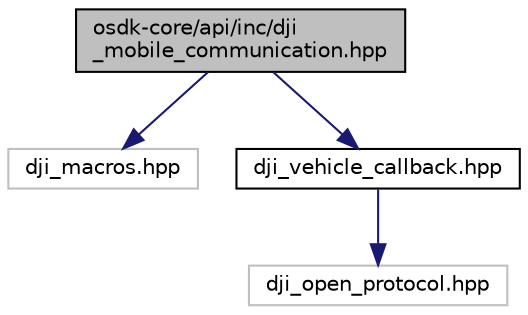 digraph "osdk-core/api/inc/dji_mobile_communication.hpp"
{
 // INTERACTIVE_SVG=YES
 // LATEX_PDF_SIZE
  edge [fontname="Helvetica",fontsize="10",labelfontname="Helvetica",labelfontsize="10"];
  node [fontname="Helvetica",fontsize="10",shape=record];
  Node1 [label="osdk-core/api/inc/dji\l_mobile_communication.hpp",height=0.2,width=0.4,color="black", fillcolor="grey75", style="filled", fontcolor="black",tooltip="Implementation of DJI Mobile-Onboard SDK Communication (MOC)"];
  Node1 -> Node2 [color="midnightblue",fontsize="10",style="solid",fontname="Helvetica"];
  Node2 [label="dji_macros.hpp",height=0.2,width=0.4,color="grey75", fillcolor="white", style="filled",tooltip=" "];
  Node1 -> Node3 [color="midnightblue",fontsize="10",style="solid",fontname="Helvetica"];
  Node3 [label="dji_vehicle_callback.hpp",height=0.2,width=0.4,color="black", fillcolor="white", style="filled",URL="$dji__vehicle__callback_8hpp.html",tooltip="Type definition for new Vehicle-style callbacks."];
  Node3 -> Node4 [color="midnightblue",fontsize="10",style="solid",fontname="Helvetica"];
  Node4 [label="dji_open_protocol.hpp",height=0.2,width=0.4,color="grey75", fillcolor="white", style="filled",tooltip=" "];
}
